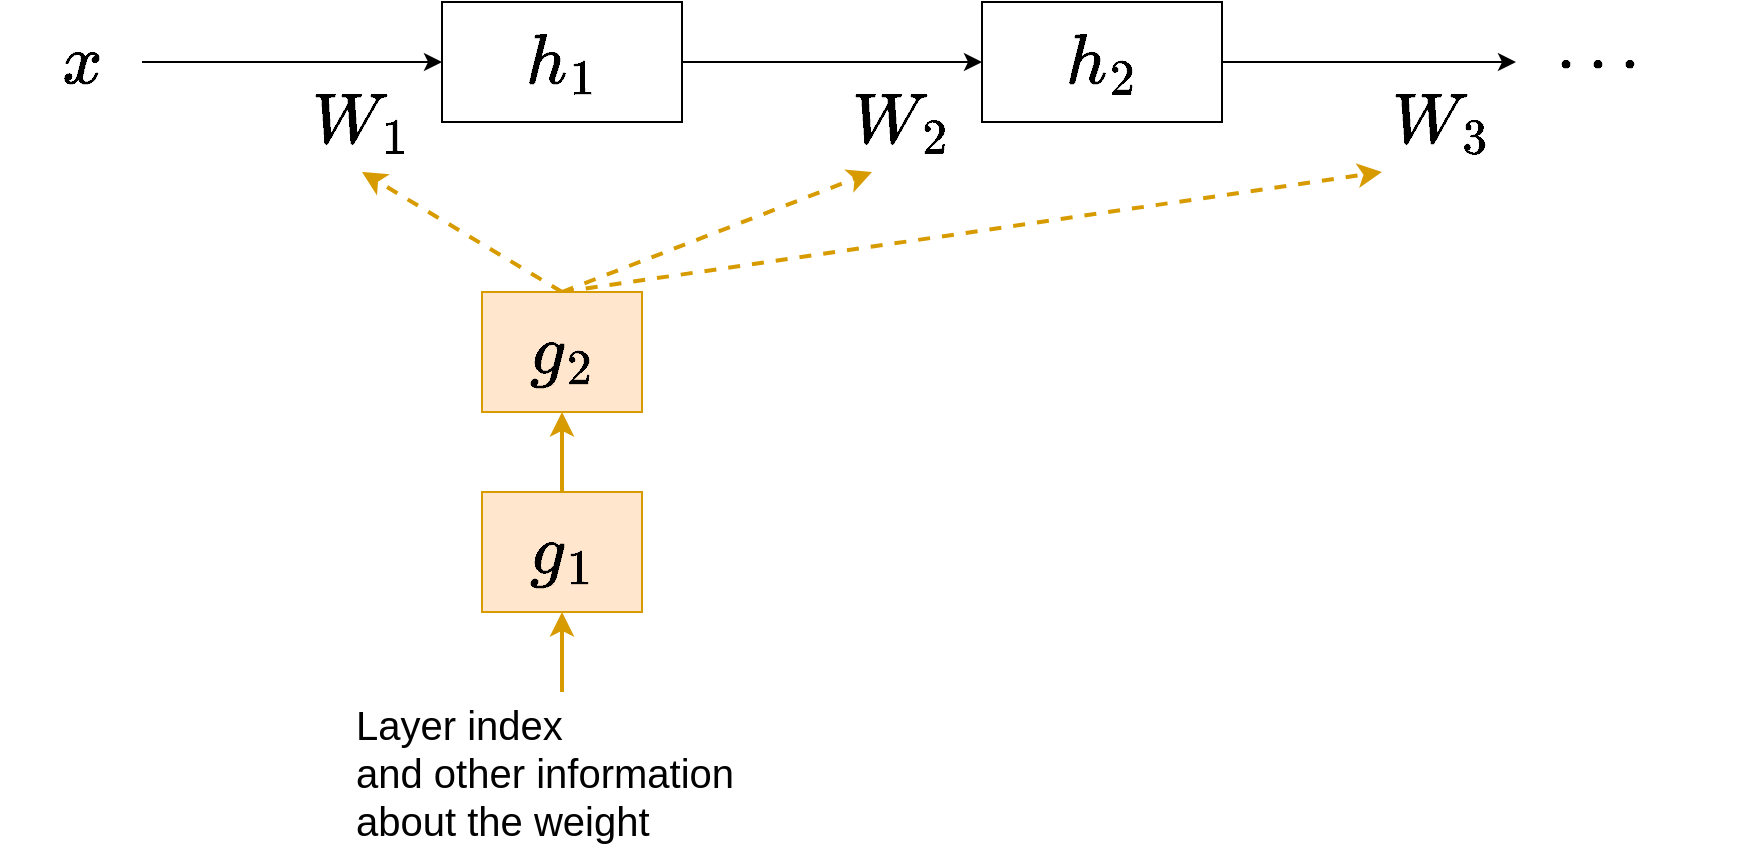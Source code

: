 <mxfile version="21.5.0" type="google" pages="2">
  <diagram name="ページ1" id="3Z_dF4v1cq-uwCpKdBJa">
    <mxGraphModel grid="1" page="1" gridSize="10" guides="1" tooltips="1" connect="1" arrows="1" fold="1" pageScale="1" pageWidth="827" pageHeight="1169" math="1" shadow="0">
      <root>
        <mxCell id="0" />
        <mxCell id="1" parent="0" />
        <mxCell id="H6GeghZ4nAVnJ7CNIoLq-6" style="edgeStyle=orthogonalEdgeStyle;rounded=0;orthogonalLoop=1;jettySize=auto;html=1;exitX=1;exitY=0.5;exitDx=0;exitDy=0;entryX=0;entryY=0.5;entryDx=0;entryDy=0;" edge="1" parent="1" source="H6GeghZ4nAVnJ7CNIoLq-1" target="H6GeghZ4nAVnJ7CNIoLq-3">
          <mxGeometry relative="1" as="geometry" />
        </mxCell>
        <mxCell id="H6GeghZ4nAVnJ7CNIoLq-1" value="&lt;font style=&quot;font-size: 30px;&quot;&gt;$$x$$&lt;/font&gt;" style="text;html=1;strokeColor=none;fillColor=none;align=center;verticalAlign=middle;whiteSpace=wrap;rounded=0;" vertex="1" parent="1">
          <mxGeometry x="80" y="380" width="60" height="30" as="geometry" />
        </mxCell>
        <mxCell id="H6GeghZ4nAVnJ7CNIoLq-7" style="edgeStyle=orthogonalEdgeStyle;rounded=0;orthogonalLoop=1;jettySize=auto;html=1;exitX=1;exitY=0.5;exitDx=0;exitDy=0;entryX=0;entryY=0.5;entryDx=0;entryDy=0;" edge="1" parent="1" source="H6GeghZ4nAVnJ7CNIoLq-3" target="H6GeghZ4nAVnJ7CNIoLq-4">
          <mxGeometry relative="1" as="geometry" />
        </mxCell>
        <mxCell id="H6GeghZ4nAVnJ7CNIoLq-3" value="&lt;font style=&quot;font-size: 30px;&quot;&gt;$$h_1$$&lt;/font&gt;" style="rounded=0;whiteSpace=wrap;html=1;" vertex="1" parent="1">
          <mxGeometry x="290" y="365" width="120" height="60" as="geometry" />
        </mxCell>
        <mxCell id="H6GeghZ4nAVnJ7CNIoLq-8" style="edgeStyle=orthogonalEdgeStyle;rounded=0;orthogonalLoop=1;jettySize=auto;html=1;exitX=1;exitY=0.5;exitDx=0;exitDy=0;entryX=0;entryY=0.5;entryDx=0;entryDy=0;" edge="1" parent="1" source="H6GeghZ4nAVnJ7CNIoLq-4" target="H6GeghZ4nAVnJ7CNIoLq-5">
          <mxGeometry relative="1" as="geometry" />
        </mxCell>
        <mxCell id="H6GeghZ4nAVnJ7CNIoLq-4" value="&lt;font style=&quot;font-size: 30px;&quot;&gt;$$h_2$$&lt;/font&gt;" style="rounded=0;whiteSpace=wrap;html=1;" vertex="1" parent="1">
          <mxGeometry x="560" y="365" width="120" height="60" as="geometry" />
        </mxCell>
        <mxCell id="H6GeghZ4nAVnJ7CNIoLq-5" value="&lt;font style=&quot;font-size: 30px;&quot;&gt;$$\cdots$$&lt;/font&gt;" style="text;html=1;strokeColor=none;fillColor=none;align=center;verticalAlign=middle;whiteSpace=wrap;rounded=0;" vertex="1" parent="1">
          <mxGeometry x="827" y="380" width="83" height="30" as="geometry" />
        </mxCell>
        <mxCell id="H6GeghZ4nAVnJ7CNIoLq-9" value="&lt;font style=&quot;font-size: 30px;&quot;&gt;$$W_1$$&lt;/font&gt;" style="text;html=1;strokeColor=none;fillColor=none;align=center;verticalAlign=middle;whiteSpace=wrap;rounded=0;" vertex="1" parent="1">
          <mxGeometry x="220" y="400" width="60" height="50" as="geometry" />
        </mxCell>
        <mxCell id="H6GeghZ4nAVnJ7CNIoLq-10" value="&lt;font style=&quot;font-size: 30px;&quot;&gt;$$W_2$$&lt;/font&gt;" style="text;html=1;strokeColor=none;fillColor=none;align=center;verticalAlign=middle;whiteSpace=wrap;rounded=0;" vertex="1" parent="1">
          <mxGeometry x="490" y="400" width="60" height="50" as="geometry" />
        </mxCell>
        <mxCell id="H6GeghZ4nAVnJ7CNIoLq-11" value="&lt;font style=&quot;font-size: 30px;&quot;&gt;$$W_3$$&lt;/font&gt;" style="text;html=1;strokeColor=none;fillColor=none;align=center;verticalAlign=middle;whiteSpace=wrap;rounded=0;" vertex="1" parent="1">
          <mxGeometry x="760" y="400" width="60" height="50" as="geometry" />
        </mxCell>
        <mxCell id="H6GeghZ4nAVnJ7CNIoLq-17" style="rounded=0;orthogonalLoop=1;jettySize=auto;html=1;exitX=0.5;exitY=0;exitDx=0;exitDy=0;entryX=0.5;entryY=1;entryDx=0;entryDy=0;fillColor=#ffe6cc;strokeColor=#d79b00;strokeWidth=2;dashed=1;" edge="1" parent="1" source="H6GeghZ4nAVnJ7CNIoLq-12" target="H6GeghZ4nAVnJ7CNIoLq-9">
          <mxGeometry relative="1" as="geometry" />
        </mxCell>
        <mxCell id="H6GeghZ4nAVnJ7CNIoLq-18" style="rounded=0;orthogonalLoop=1;jettySize=auto;html=1;exitX=0.5;exitY=0;exitDx=0;exitDy=0;entryX=0.25;entryY=1;entryDx=0;entryDy=0;strokeWidth=2;fillColor=#ffe6cc;strokeColor=#d79b00;dashed=1;" edge="1" parent="1" source="H6GeghZ4nAVnJ7CNIoLq-12" target="H6GeghZ4nAVnJ7CNIoLq-10">
          <mxGeometry relative="1" as="geometry" />
        </mxCell>
        <mxCell id="H6GeghZ4nAVnJ7CNIoLq-19" style="rounded=0;orthogonalLoop=1;jettySize=auto;html=1;exitX=0.5;exitY=0;exitDx=0;exitDy=0;entryX=0;entryY=1;entryDx=0;entryDy=0;strokeWidth=2;fillColor=#ffe6cc;strokeColor=#d79b00;dashed=1;" edge="1" parent="1" source="H6GeghZ4nAVnJ7CNIoLq-12" target="H6GeghZ4nAVnJ7CNIoLq-11">
          <mxGeometry relative="1" as="geometry" />
        </mxCell>
        <mxCell id="H6GeghZ4nAVnJ7CNIoLq-12" value="&lt;font style=&quot;font-size: 30px;&quot;&gt;$$g_2$$&lt;/font&gt;" style="rounded=0;whiteSpace=wrap;html=1;fillColor=#ffe6cc;strokeColor=#d79b00;" vertex="1" parent="1">
          <mxGeometry x="310" y="510" width="80" height="60" as="geometry" />
        </mxCell>
        <mxCell id="H6GeghZ4nAVnJ7CNIoLq-16" style="edgeStyle=orthogonalEdgeStyle;rounded=0;orthogonalLoop=1;jettySize=auto;html=1;exitX=0.5;exitY=0;exitDx=0;exitDy=0;entryX=0.5;entryY=1;entryDx=0;entryDy=0;fillColor=#ffe6cc;strokeColor=#d79b00;strokeWidth=2;" edge="1" parent="1" source="H6GeghZ4nAVnJ7CNIoLq-13" target="H6GeghZ4nAVnJ7CNIoLq-12">
          <mxGeometry relative="1" as="geometry" />
        </mxCell>
        <mxCell id="H6GeghZ4nAVnJ7CNIoLq-13" value="&lt;font style=&quot;font-size: 30px;&quot;&gt;$$g_1$$&lt;/font&gt;" style="rounded=0;whiteSpace=wrap;html=1;fillColor=#ffe6cc;strokeColor=#d79b00;" vertex="1" parent="1">
          <mxGeometry x="310" y="610" width="80" height="60" as="geometry" />
        </mxCell>
        <mxCell id="H6GeghZ4nAVnJ7CNIoLq-15" style="edgeStyle=orthogonalEdgeStyle;rounded=0;orthogonalLoop=1;jettySize=auto;html=1;entryX=0.5;entryY=1;entryDx=0;entryDy=0;fillColor=#ffe6cc;strokeColor=#d79b00;strokeWidth=2;" edge="1" parent="1" source="H6GeghZ4nAVnJ7CNIoLq-14" target="H6GeghZ4nAVnJ7CNIoLq-13">
          <mxGeometry relative="1" as="geometry" />
        </mxCell>
        <mxCell id="H6GeghZ4nAVnJ7CNIoLq-14" value="&lt;font style=&quot;font-size: 20px;&quot;&gt;Layer index&lt;br&gt;and other information &lt;br&gt;about the weight&lt;/font&gt;" style="text;html=1;strokeColor=none;fillColor=none;align=left;verticalAlign=middle;whiteSpace=wrap;rounded=0;" vertex="1" parent="1">
          <mxGeometry x="245" y="710" width="210" height="80" as="geometry" />
        </mxCell>
      </root>
    </mxGraphModel>
  </diagram>
  <diagram id="hkvd1d2RWgyi3IyJUZR6" name="ページ2">
    <mxGraphModel grid="1" page="1" gridSize="10" guides="1" tooltips="1" connect="1" arrows="1" fold="1" pageScale="1" pageWidth="827" pageHeight="1169" math="1" shadow="0">
      <root>
        <mxCell id="0" />
        <mxCell id="1" parent="0" />
        <mxCell id="L7jWYdqc2mWEiEZNZJM0-3" style="edgeStyle=orthogonalEdgeStyle;rounded=0;orthogonalLoop=1;jettySize=auto;html=1;exitX=1;exitY=0.5;exitDx=0;exitDy=0;entryX=0;entryY=0.5;entryDx=0;entryDy=0;" edge="1" parent="1" source="hvZ8q2Z_H_HJS7aRbMgx-1" target="hvZ8q2Z_H_HJS7aRbMgx-2">
          <mxGeometry relative="1" as="geometry" />
        </mxCell>
        <mxCell id="hvZ8q2Z_H_HJS7aRbMgx-1" value="&lt;font style=&quot;font-size: 30px;&quot;&gt;$$h_{t-1}$$&lt;/font&gt;" style="rounded=0;whiteSpace=wrap;html=1;" vertex="1" parent="1">
          <mxGeometry x="290" y="365" width="120" height="60" as="geometry" />
        </mxCell>
        <mxCell id="L7jWYdqc2mWEiEZNZJM0-5" style="edgeStyle=orthogonalEdgeStyle;rounded=0;orthogonalLoop=1;jettySize=auto;html=1;exitX=1;exitY=0.5;exitDx=0;exitDy=0;entryX=0;entryY=0.5;entryDx=0;entryDy=0;" edge="1" parent="1" source="hvZ8q2Z_H_HJS7aRbMgx-2" target="L7jWYdqc2mWEiEZNZJM0-4">
          <mxGeometry relative="1" as="geometry" />
        </mxCell>
        <mxCell id="hvZ8q2Z_H_HJS7aRbMgx-2" value="&lt;font style=&quot;font-size: 30px;&quot;&gt;$$h_t$$&lt;/font&gt;" style="rounded=0;whiteSpace=wrap;html=1;" vertex="1" parent="1">
          <mxGeometry x="560" y="365" width="120" height="60" as="geometry" />
        </mxCell>
        <mxCell id="L7jWYdqc2mWEiEZNZJM0-8" style="rounded=0;orthogonalLoop=1;jettySize=auto;html=1;exitX=0.5;exitY=0;exitDx=0;exitDy=0;entryX=0.5;entryY=1;entryDx=0;entryDy=0;fillColor=#ffe6cc;strokeColor=#d79b00;strokeWidth=2;dashed=1;" edge="1" parent="1" source="uNQ8miIvad-Os30VRCSg-1" target="-pycCYeEZw5DJsBrUIM--1">
          <mxGeometry relative="1" as="geometry" />
        </mxCell>
        <mxCell id="L7jWYdqc2mWEiEZNZJM0-9" style="rounded=0;orthogonalLoop=1;jettySize=auto;html=1;exitX=0.5;exitY=0;exitDx=0;exitDy=0;fillColor=#ffe6cc;strokeColor=#d79b00;strokeWidth=2;dashed=1;" edge="1" parent="1" source="uNQ8miIvad-Os30VRCSg-1" target="L7jWYdqc2mWEiEZNZJM0-6">
          <mxGeometry relative="1" as="geometry" />
        </mxCell>
        <mxCell id="L7jWYdqc2mWEiEZNZJM0-14" style="rounded=0;orthogonalLoop=1;jettySize=auto;html=1;exitX=1;exitY=0.5;exitDx=0;exitDy=0;entryX=0;entryY=0.5;entryDx=0;entryDy=0;fillColor=#ffe6cc;strokeColor=#d79b00;strokeWidth=2;dashed=1;" edge="1" parent="1" source="uNQ8miIvad-Os30VRCSg-1" target="L7jWYdqc2mWEiEZNZJM0-13">
          <mxGeometry relative="1" as="geometry" />
        </mxCell>
        <mxCell id="L7jWYdqc2mWEiEZNZJM0-32" style="edgeStyle=orthogonalEdgeStyle;rounded=0;orthogonalLoop=1;jettySize=auto;html=1;exitX=1;exitY=0.5;exitDx=0;exitDy=0;entryX=0;entryY=0.5;entryDx=0;entryDy=0;strokeWidth=2;fillColor=#ffe6cc;strokeColor=#d79b00;" edge="1" parent="1" source="uNQ8miIvad-Os30VRCSg-1" target="L7jWYdqc2mWEiEZNZJM0-19">
          <mxGeometry relative="1" as="geometry" />
        </mxCell>
        <mxCell id="uNQ8miIvad-Os30VRCSg-1" value="&lt;font style=&quot;font-size: 30px;&quot;&gt;$$\hat{h}_{t-1}$$&lt;/font&gt;" style="rounded=0;whiteSpace=wrap;html=1;fillColor=#ffe6cc;strokeColor=#d79b00;" vertex="1" parent="1">
          <mxGeometry x="210" y="510" width="120" height="60" as="geometry" />
        </mxCell>
        <mxCell id="L7jWYdqc2mWEiEZNZJM0-10" style="edgeStyle=orthogonalEdgeStyle;rounded=0;orthogonalLoop=1;jettySize=auto;html=1;exitX=0.5;exitY=0;exitDx=0;exitDy=0;entryX=0.5;entryY=1;entryDx=0;entryDy=0;fillColor=#ffe6cc;strokeColor=#d79b00;strokeWidth=2;" edge="1" parent="1" source="uNQ8miIvad-Os30VRCSg-2" target="uNQ8miIvad-Os30VRCSg-1">
          <mxGeometry relative="1" as="geometry" />
        </mxCell>
        <mxCell id="uNQ8miIvad-Os30VRCSg-2" value="&lt;font style=&quot;font-size: 30px;&quot;&gt;$$\hat{x}_{t-1}$$&lt;/font&gt;" style="rounded=0;whiteSpace=wrap;html=1;fillColor=#ffe6cc;strokeColor=#d79b00;" vertex="1" parent="1">
          <mxGeometry x="210" y="630" width="120" height="60" as="geometry" />
        </mxCell>
        <mxCell id="-pycCYeEZw5DJsBrUIM--1" value="&lt;font style=&quot;font-size: 30px;&quot;&gt;$$W_h$$&lt;/font&gt;" style="text;html=1;strokeColor=none;fillColor=none;align=center;verticalAlign=middle;whiteSpace=wrap;rounded=0;" vertex="1" parent="1">
          <mxGeometry x="180" y="400" width="60" height="50" as="geometry" />
        </mxCell>
        <mxCell id="L7jWYdqc2mWEiEZNZJM0-2" style="edgeStyle=orthogonalEdgeStyle;rounded=0;orthogonalLoop=1;jettySize=auto;html=1;exitX=1;exitY=0.5;exitDx=0;exitDy=0;entryX=0;entryY=0.5;entryDx=0;entryDy=0;" edge="1" parent="1" source="L7jWYdqc2mWEiEZNZJM0-1" target="hvZ8q2Z_H_HJS7aRbMgx-1">
          <mxGeometry relative="1" as="geometry" />
        </mxCell>
        <mxCell id="L7jWYdqc2mWEiEZNZJM0-1" value="&lt;font style=&quot;font-size: 30px;&quot;&gt;$$\cdots$$&lt;/font&gt;" style="text;html=1;strokeColor=none;fillColor=none;align=center;verticalAlign=middle;whiteSpace=wrap;rounded=0;" vertex="1" parent="1">
          <mxGeometry x="60" y="380" width="83" height="30" as="geometry" />
        </mxCell>
        <mxCell id="L7jWYdqc2mWEiEZNZJM0-4" value="&lt;font style=&quot;font-size: 30px;&quot;&gt;$$\cdots$$&lt;/font&gt;" style="text;html=1;strokeColor=none;fillColor=none;align=center;verticalAlign=middle;whiteSpace=wrap;rounded=0;" vertex="1" parent="1">
          <mxGeometry x="827" y="380" width="83" height="30" as="geometry" />
        </mxCell>
        <mxCell id="L7jWYdqc2mWEiEZNZJM0-7" style="rounded=0;orthogonalLoop=1;jettySize=auto;html=1;exitX=1;exitY=0.75;exitDx=0;exitDy=0;entryX=0;entryY=0.5;entryDx=0;entryDy=0;" edge="1" parent="1" source="L7jWYdqc2mWEiEZNZJM0-6" target="hvZ8q2Z_H_HJS7aRbMgx-1">
          <mxGeometry relative="1" as="geometry" />
        </mxCell>
        <mxCell id="L7jWYdqc2mWEiEZNZJM0-6" value="&lt;font style=&quot;font-size: 30px;&quot;&gt;$$b$$&lt;/font&gt;" style="text;html=1;strokeColor=none;fillColor=none;align=center;verticalAlign=middle;whiteSpace=wrap;rounded=0;" vertex="1" parent="1">
          <mxGeometry x="230" y="330" width="30" height="50" as="geometry" />
        </mxCell>
        <mxCell id="L7jWYdqc2mWEiEZNZJM0-12" style="edgeStyle=orthogonalEdgeStyle;rounded=0;orthogonalLoop=1;jettySize=auto;html=1;exitX=0.5;exitY=0;exitDx=0;exitDy=0;entryX=0.5;entryY=1;entryDx=0;entryDy=0;" edge="1" parent="1" source="L7jWYdqc2mWEiEZNZJM0-11" target="hvZ8q2Z_H_HJS7aRbMgx-1">
          <mxGeometry relative="1" as="geometry" />
        </mxCell>
        <mxCell id="L7jWYdqc2mWEiEZNZJM0-26" style="rounded=0;orthogonalLoop=1;jettySize=auto;html=1;exitX=0;exitY=0.5;exitDx=0;exitDy=0;fillColor=#ffe6cc;strokeColor=#d79b00;strokeWidth=2;" edge="1" parent="1" source="L7jWYdqc2mWEiEZNZJM0-11" target="uNQ8miIvad-Os30VRCSg-2">
          <mxGeometry relative="1" as="geometry" />
        </mxCell>
        <mxCell id="L7jWYdqc2mWEiEZNZJM0-11" value="&lt;font style=&quot;font-size: 30px;&quot;&gt;$$x_{t-1}$$&lt;/font&gt;" style="text;html=1;strokeColor=none;fillColor=none;align=center;verticalAlign=middle;whiteSpace=wrap;rounded=0;" vertex="1" parent="1">
          <mxGeometry x="310" y="730" width="80" height="50" as="geometry" />
        </mxCell>
        <mxCell id="L7jWYdqc2mWEiEZNZJM0-13" value="&lt;font style=&quot;font-size: 30px;&quot;&gt;$$W_x$$&lt;/font&gt;" style="text;html=1;strokeColor=none;fillColor=none;align=center;verticalAlign=middle;whiteSpace=wrap;rounded=0;" vertex="1" parent="1">
          <mxGeometry x="370" y="570" width="60" height="50" as="geometry" />
        </mxCell>
        <mxCell id="L7jWYdqc2mWEiEZNZJM0-17" style="rounded=0;orthogonalLoop=1;jettySize=auto;html=1;exitX=1;exitY=0.75;exitDx=0;exitDy=0;entryX=0;entryY=0.5;entryDx=0;entryDy=0;" edge="1" parent="1" source="L7jWYdqc2mWEiEZNZJM0-16" target="hvZ8q2Z_H_HJS7aRbMgx-2">
          <mxGeometry relative="1" as="geometry" />
        </mxCell>
        <mxCell id="L7jWYdqc2mWEiEZNZJM0-16" value="&lt;font style=&quot;font-size: 30px;&quot;&gt;$$b$$&lt;/font&gt;" style="text;html=1;strokeColor=none;fillColor=none;align=center;verticalAlign=middle;whiteSpace=wrap;rounded=0;" vertex="1" parent="1">
          <mxGeometry x="510" y="330" width="30" height="50" as="geometry" />
        </mxCell>
        <mxCell id="L7jWYdqc2mWEiEZNZJM0-18" value="&lt;font style=&quot;font-size: 30px;&quot;&gt;$$W_h$$&lt;/font&gt;" style="text;html=1;strokeColor=none;fillColor=none;align=center;verticalAlign=middle;whiteSpace=wrap;rounded=0;" vertex="1" parent="1">
          <mxGeometry x="460" y="400" width="60" height="50" as="geometry" />
        </mxCell>
        <mxCell id="L7jWYdqc2mWEiEZNZJM0-20" style="rounded=0;orthogonalLoop=1;jettySize=auto;html=1;exitX=0.5;exitY=0;exitDx=0;exitDy=0;entryX=0.5;entryY=1;entryDx=0;entryDy=0;fillColor=#ffe6cc;strokeColor=#d79b00;strokeWidth=2;dashed=1;" edge="1" parent="1" source="L7jWYdqc2mWEiEZNZJM0-19" target="L7jWYdqc2mWEiEZNZJM0-18">
          <mxGeometry relative="1" as="geometry" />
        </mxCell>
        <mxCell id="L7jWYdqc2mWEiEZNZJM0-21" style="rounded=0;orthogonalLoop=1;jettySize=auto;html=1;exitX=0.5;exitY=0;exitDx=0;exitDy=0;fillColor=#ffe6cc;strokeColor=#d79b00;strokeWidth=2;dashed=1;" edge="1" parent="1" source="L7jWYdqc2mWEiEZNZJM0-19" target="L7jWYdqc2mWEiEZNZJM0-16">
          <mxGeometry relative="1" as="geometry" />
        </mxCell>
        <mxCell id="L7jWYdqc2mWEiEZNZJM0-23" style="rounded=0;orthogonalLoop=1;jettySize=auto;html=1;exitX=1;exitY=0.5;exitDx=0;exitDy=0;entryX=0;entryY=0.5;entryDx=0;entryDy=0;fillColor=#ffe6cc;strokeColor=#d79b00;strokeWidth=2;dashed=1;" edge="1" parent="1" source="L7jWYdqc2mWEiEZNZJM0-19" target="L7jWYdqc2mWEiEZNZJM0-22">
          <mxGeometry relative="1" as="geometry" />
        </mxCell>
        <mxCell id="L7jWYdqc2mWEiEZNZJM0-31" style="edgeStyle=orthogonalEdgeStyle;rounded=0;orthogonalLoop=1;jettySize=auto;html=1;exitX=1;exitY=0.5;exitDx=0;exitDy=0;entryX=0;entryY=0.5;entryDx=0;entryDy=0;fillColor=#ffe6cc;strokeColor=#d79b00;strokeWidth=2;" edge="1" parent="1" source="L7jWYdqc2mWEiEZNZJM0-19" target="L7jWYdqc2mWEiEZNZJM0-30">
          <mxGeometry relative="1" as="geometry" />
        </mxCell>
        <mxCell id="L7jWYdqc2mWEiEZNZJM0-19" value="&lt;font style=&quot;font-size: 30px;&quot;&gt;$$\hat{h}_t$$&lt;/font&gt;" style="rounded=0;whiteSpace=wrap;html=1;fillColor=#ffe6cc;strokeColor=#d79b00;" vertex="1" parent="1">
          <mxGeometry x="480" y="510" width="120" height="60" as="geometry" />
        </mxCell>
        <mxCell id="L7jWYdqc2mWEiEZNZJM0-22" value="&lt;font style=&quot;font-size: 30px;&quot;&gt;$$W_x$$&lt;/font&gt;" style="text;html=1;strokeColor=none;fillColor=none;align=center;verticalAlign=middle;whiteSpace=wrap;rounded=0;" vertex="1" parent="1">
          <mxGeometry x="645" y="570" width="60" height="50" as="geometry" />
        </mxCell>
        <mxCell id="L7jWYdqc2mWEiEZNZJM0-25" style="edgeStyle=orthogonalEdgeStyle;rounded=0;orthogonalLoop=1;jettySize=auto;html=1;entryX=0.5;entryY=1;entryDx=0;entryDy=0;" edge="1" parent="1" source="L7jWYdqc2mWEiEZNZJM0-24" target="hvZ8q2Z_H_HJS7aRbMgx-2">
          <mxGeometry relative="1" as="geometry" />
        </mxCell>
        <mxCell id="L7jWYdqc2mWEiEZNZJM0-29" style="rounded=0;orthogonalLoop=1;jettySize=auto;html=1;entryX=0.5;entryY=1;entryDx=0;entryDy=0;fillColor=#ffe6cc;strokeColor=#d79b00;strokeWidth=2;exitX=0;exitY=0.5;exitDx=0;exitDy=0;" edge="1" parent="1" source="L7jWYdqc2mWEiEZNZJM0-24" target="L7jWYdqc2mWEiEZNZJM0-27">
          <mxGeometry relative="1" as="geometry" />
        </mxCell>
        <mxCell id="L7jWYdqc2mWEiEZNZJM0-24" value="&lt;font style=&quot;font-size: 30px;&quot;&gt;$$x_t$$&lt;/font&gt;" style="text;html=1;strokeColor=none;fillColor=none;align=center;verticalAlign=middle;whiteSpace=wrap;rounded=0;" vertex="1" parent="1">
          <mxGeometry x="595" y="730" width="50" height="50" as="geometry" />
        </mxCell>
        <mxCell id="L7jWYdqc2mWEiEZNZJM0-28" style="edgeStyle=orthogonalEdgeStyle;rounded=0;orthogonalLoop=1;jettySize=auto;html=1;exitX=0.5;exitY=0;exitDx=0;exitDy=0;fillColor=#ffe6cc;strokeColor=#d79b00;strokeWidth=2;" edge="1" parent="1" source="L7jWYdqc2mWEiEZNZJM0-27" target="L7jWYdqc2mWEiEZNZJM0-19">
          <mxGeometry relative="1" as="geometry" />
        </mxCell>
        <mxCell id="L7jWYdqc2mWEiEZNZJM0-27" value="&lt;font style=&quot;font-size: 30px;&quot;&gt;$$\hat{x}_t$$&lt;/font&gt;" style="rounded=0;whiteSpace=wrap;html=1;fillColor=#ffe6cc;strokeColor=#d79b00;" vertex="1" parent="1">
          <mxGeometry x="490" y="630" width="120" height="60" as="geometry" />
        </mxCell>
        <mxCell id="L7jWYdqc2mWEiEZNZJM0-30" value="&lt;font style=&quot;font-size: 30px;&quot;&gt;$$\cdots$$&lt;/font&gt;" style="text;html=1;strokeColor=none;fillColor=none;align=center;verticalAlign=middle;whiteSpace=wrap;rounded=0;" vertex="1" parent="1">
          <mxGeometry x="827" y="525" width="83" height="30" as="geometry" />
        </mxCell>
        <mxCell id="L7jWYdqc2mWEiEZNZJM0-34" style="edgeStyle=orthogonalEdgeStyle;rounded=0;orthogonalLoop=1;jettySize=auto;html=1;entryX=0;entryY=0.5;entryDx=0;entryDy=0;fillColor=#ffe6cc;strokeColor=#d79b00;strokeWidth=2;" edge="1" parent="1" source="L7jWYdqc2mWEiEZNZJM0-33" target="uNQ8miIvad-Os30VRCSg-1">
          <mxGeometry relative="1" as="geometry" />
        </mxCell>
        <mxCell id="L7jWYdqc2mWEiEZNZJM0-33" value="&lt;font style=&quot;font-size: 30px;&quot;&gt;$$\cdots$$&lt;/font&gt;" style="text;html=1;strokeColor=none;fillColor=none;align=center;verticalAlign=middle;whiteSpace=wrap;rounded=0;" vertex="1" parent="1">
          <mxGeometry x="60" y="525" width="83" height="30" as="geometry" />
        </mxCell>
      </root>
    </mxGraphModel>
  </diagram>
</mxfile>
